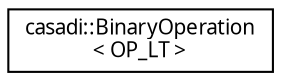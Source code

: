 digraph "Graphical Class Hierarchy"
{
  edge [fontname="FreeSans.ttf",fontsize="10",labelfontname="FreeSans.ttf",labelfontsize="10"];
  node [fontname="FreeSans.ttf",fontsize="10",shape=record];
  rankdir="LR";
  Node1 [label="casadi::BinaryOperation\l\< OP_LT \>",height=0.2,width=0.4,color="black", fillcolor="white", style="filled",URL="$d9/d23/structcasadi_1_1BinaryOperation_3_01OP__LT_01_4.html",tooltip="Less than. "];
}
